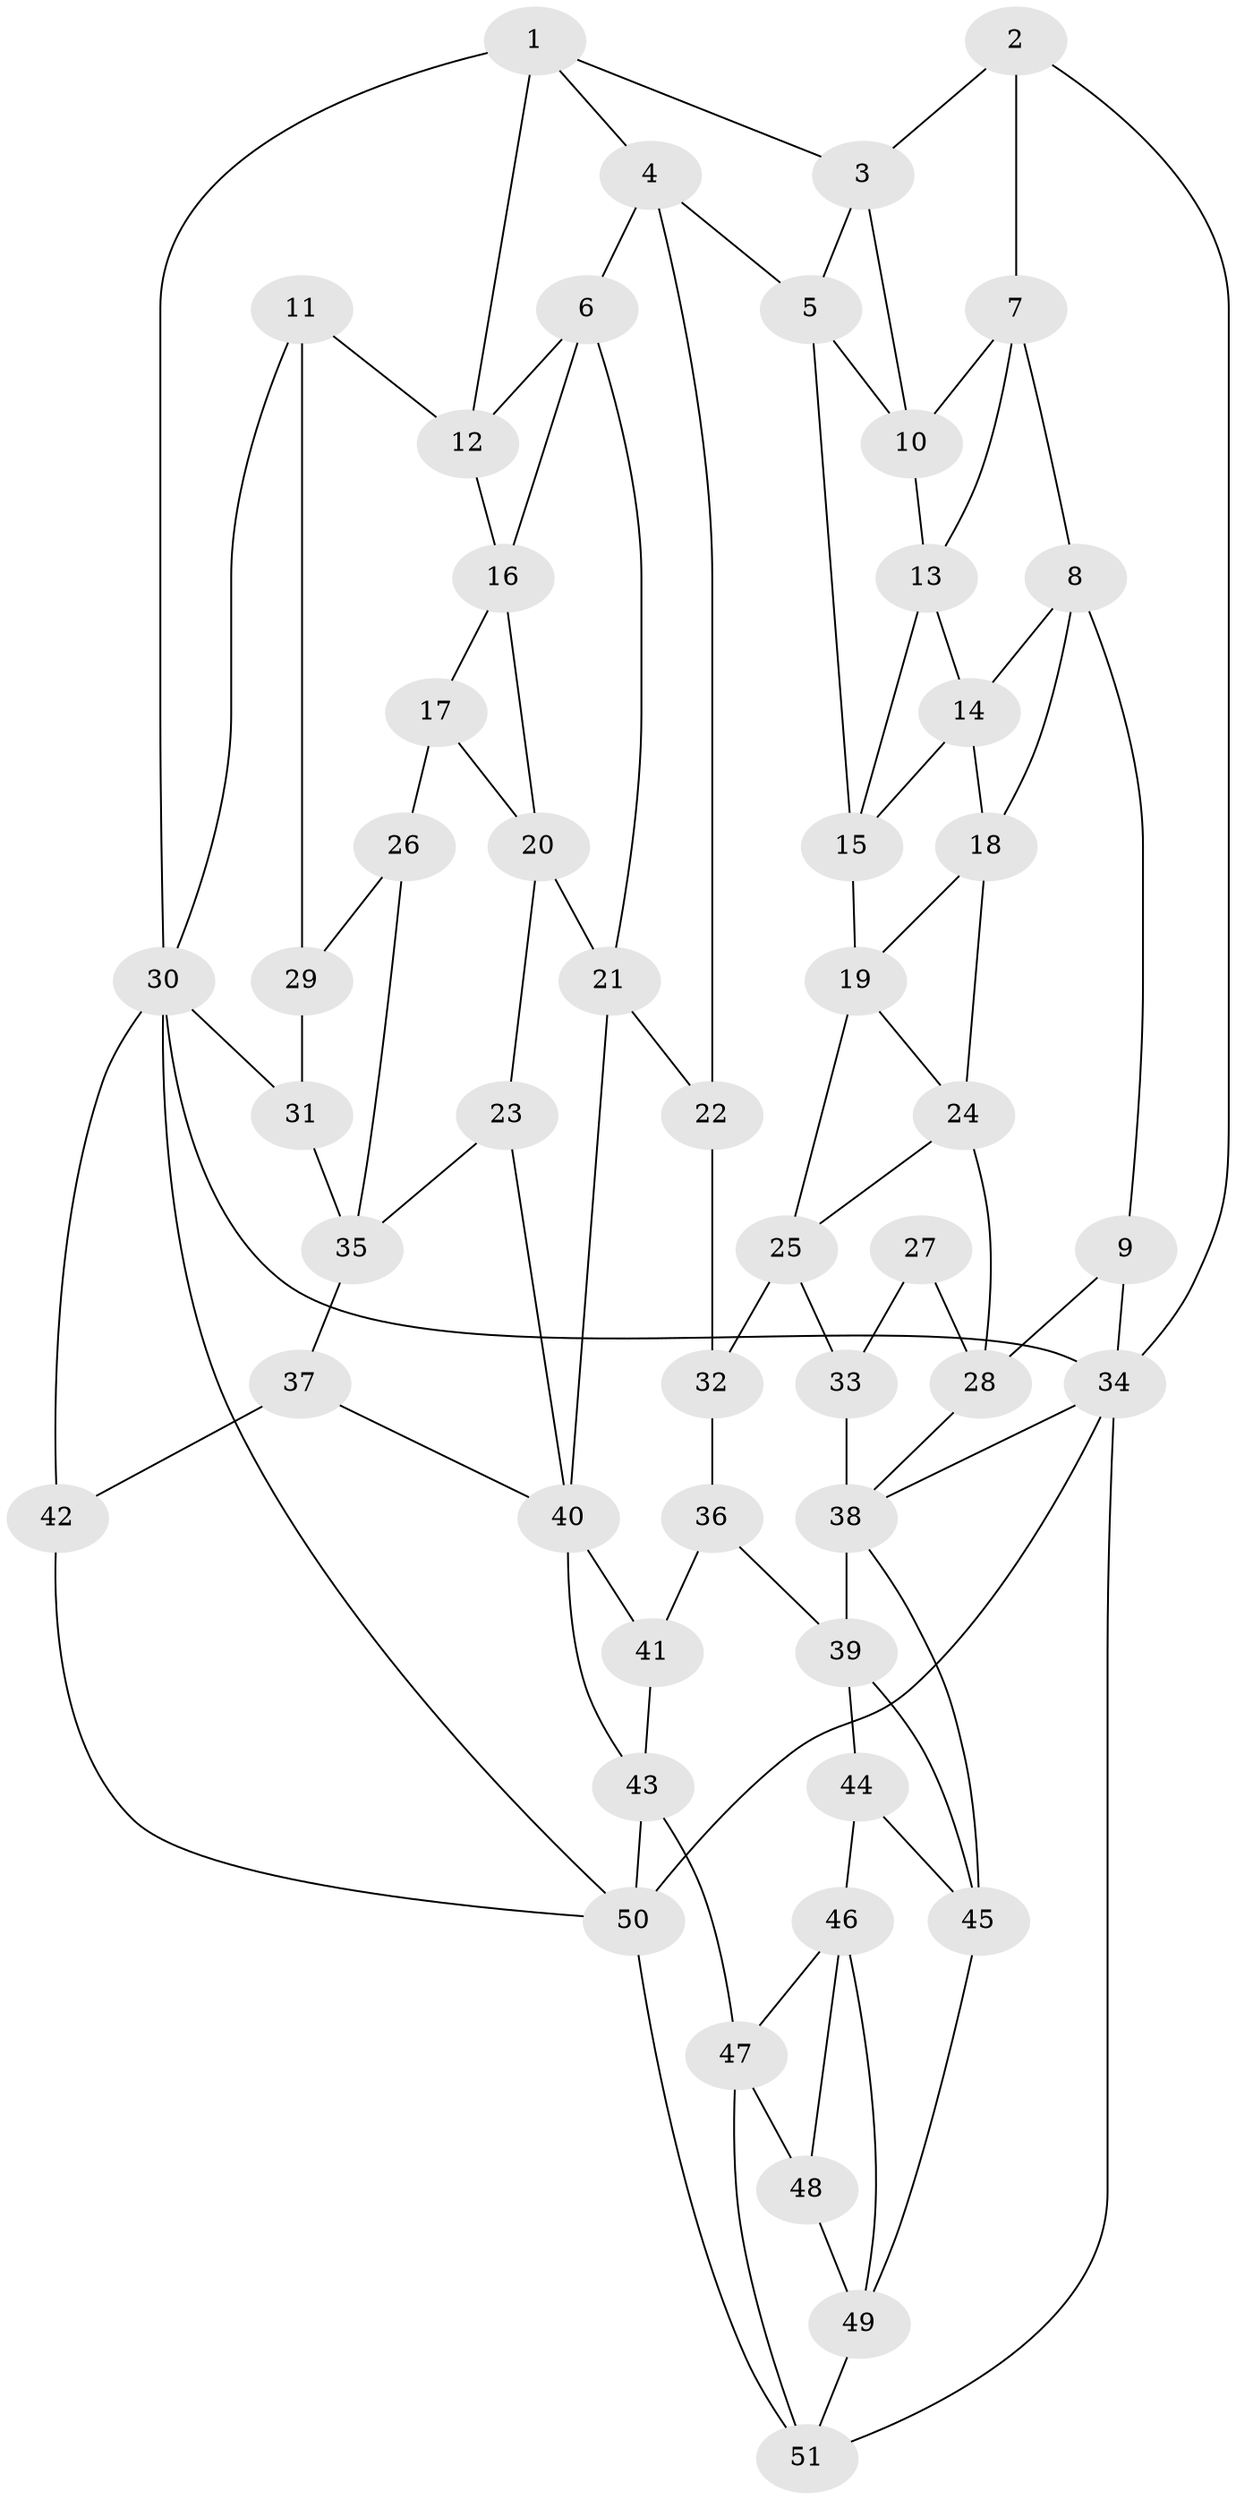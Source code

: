 // original degree distribution, {3: 0.019801980198019802, 4: 0.26732673267326734, 6: 0.2376237623762376, 5: 0.4752475247524752}
// Generated by graph-tools (version 1.1) at 2025/27/03/09/25 03:27:12]
// undirected, 51 vertices, 96 edges
graph export_dot {
graph [start="1"]
  node [color=gray90,style=filled];
  1;
  2;
  3;
  4;
  5;
  6;
  7;
  8;
  9;
  10;
  11;
  12;
  13;
  14;
  15;
  16;
  17;
  18;
  19;
  20;
  21;
  22;
  23;
  24;
  25;
  26;
  27;
  28;
  29;
  30;
  31;
  32;
  33;
  34;
  35;
  36;
  37;
  38;
  39;
  40;
  41;
  42;
  43;
  44;
  45;
  46;
  47;
  48;
  49;
  50;
  51;
  1 -- 3 [weight=1.0];
  1 -- 4 [weight=1.0];
  1 -- 12 [weight=1.0];
  1 -- 30 [weight=1.0];
  2 -- 3 [weight=1.0];
  2 -- 7 [weight=1.0];
  2 -- 34 [weight=1.0];
  3 -- 5 [weight=1.0];
  3 -- 10 [weight=1.0];
  4 -- 5 [weight=1.0];
  4 -- 6 [weight=1.0];
  4 -- 22 [weight=1.0];
  5 -- 10 [weight=1.0];
  5 -- 15 [weight=1.0];
  6 -- 12 [weight=1.0];
  6 -- 16 [weight=1.0];
  6 -- 21 [weight=1.0];
  7 -- 8 [weight=1.0];
  7 -- 10 [weight=1.0];
  7 -- 13 [weight=1.0];
  8 -- 9 [weight=1.0];
  8 -- 14 [weight=1.0];
  8 -- 18 [weight=1.0];
  9 -- 28 [weight=1.0];
  9 -- 34 [weight=1.0];
  10 -- 13 [weight=1.0];
  11 -- 12 [weight=1.0];
  11 -- 29 [weight=1.0];
  11 -- 30 [weight=1.0];
  12 -- 16 [weight=1.0];
  13 -- 14 [weight=1.0];
  13 -- 15 [weight=1.0];
  14 -- 15 [weight=1.0];
  14 -- 18 [weight=1.0];
  15 -- 19 [weight=1.0];
  16 -- 17 [weight=1.0];
  16 -- 20 [weight=1.0];
  17 -- 20 [weight=1.0];
  17 -- 26 [weight=1.0];
  18 -- 19 [weight=1.0];
  18 -- 24 [weight=1.0];
  19 -- 24 [weight=1.0];
  19 -- 25 [weight=1.0];
  20 -- 21 [weight=1.0];
  20 -- 23 [weight=1.0];
  21 -- 22 [weight=1.0];
  21 -- 40 [weight=1.0];
  22 -- 32 [weight=2.0];
  23 -- 35 [weight=1.0];
  23 -- 40 [weight=1.0];
  24 -- 25 [weight=1.0];
  24 -- 28 [weight=1.0];
  25 -- 32 [weight=1.0];
  25 -- 33 [weight=1.0];
  26 -- 29 [weight=2.0];
  26 -- 35 [weight=1.0];
  27 -- 28 [weight=1.0];
  27 -- 33 [weight=2.0];
  28 -- 38 [weight=1.0];
  29 -- 31 [weight=1.0];
  30 -- 31 [weight=1.0];
  30 -- 34 [weight=1.0];
  30 -- 42 [weight=1.0];
  30 -- 50 [weight=1.0];
  31 -- 35 [weight=1.0];
  32 -- 36 [weight=1.0];
  33 -- 38 [weight=1.0];
  34 -- 38 [weight=1.0];
  34 -- 50 [weight=1.0];
  34 -- 51 [weight=1.0];
  35 -- 37 [weight=1.0];
  36 -- 39 [weight=2.0];
  36 -- 41 [weight=1.0];
  37 -- 40 [weight=1.0];
  37 -- 42 [weight=2.0];
  38 -- 39 [weight=2.0];
  38 -- 45 [weight=1.0];
  39 -- 44 [weight=1.0];
  39 -- 45 [weight=1.0];
  40 -- 41 [weight=2.0];
  40 -- 43 [weight=1.0];
  41 -- 43 [weight=1.0];
  42 -- 50 [weight=1.0];
  43 -- 47 [weight=1.0];
  43 -- 50 [weight=1.0];
  44 -- 45 [weight=1.0];
  44 -- 46 [weight=1.0];
  45 -- 49 [weight=1.0];
  46 -- 47 [weight=1.0];
  46 -- 48 [weight=1.0];
  46 -- 49 [weight=1.0];
  47 -- 48 [weight=1.0];
  47 -- 51 [weight=1.0];
  48 -- 49 [weight=1.0];
  49 -- 51 [weight=1.0];
  50 -- 51 [weight=1.0];
}
